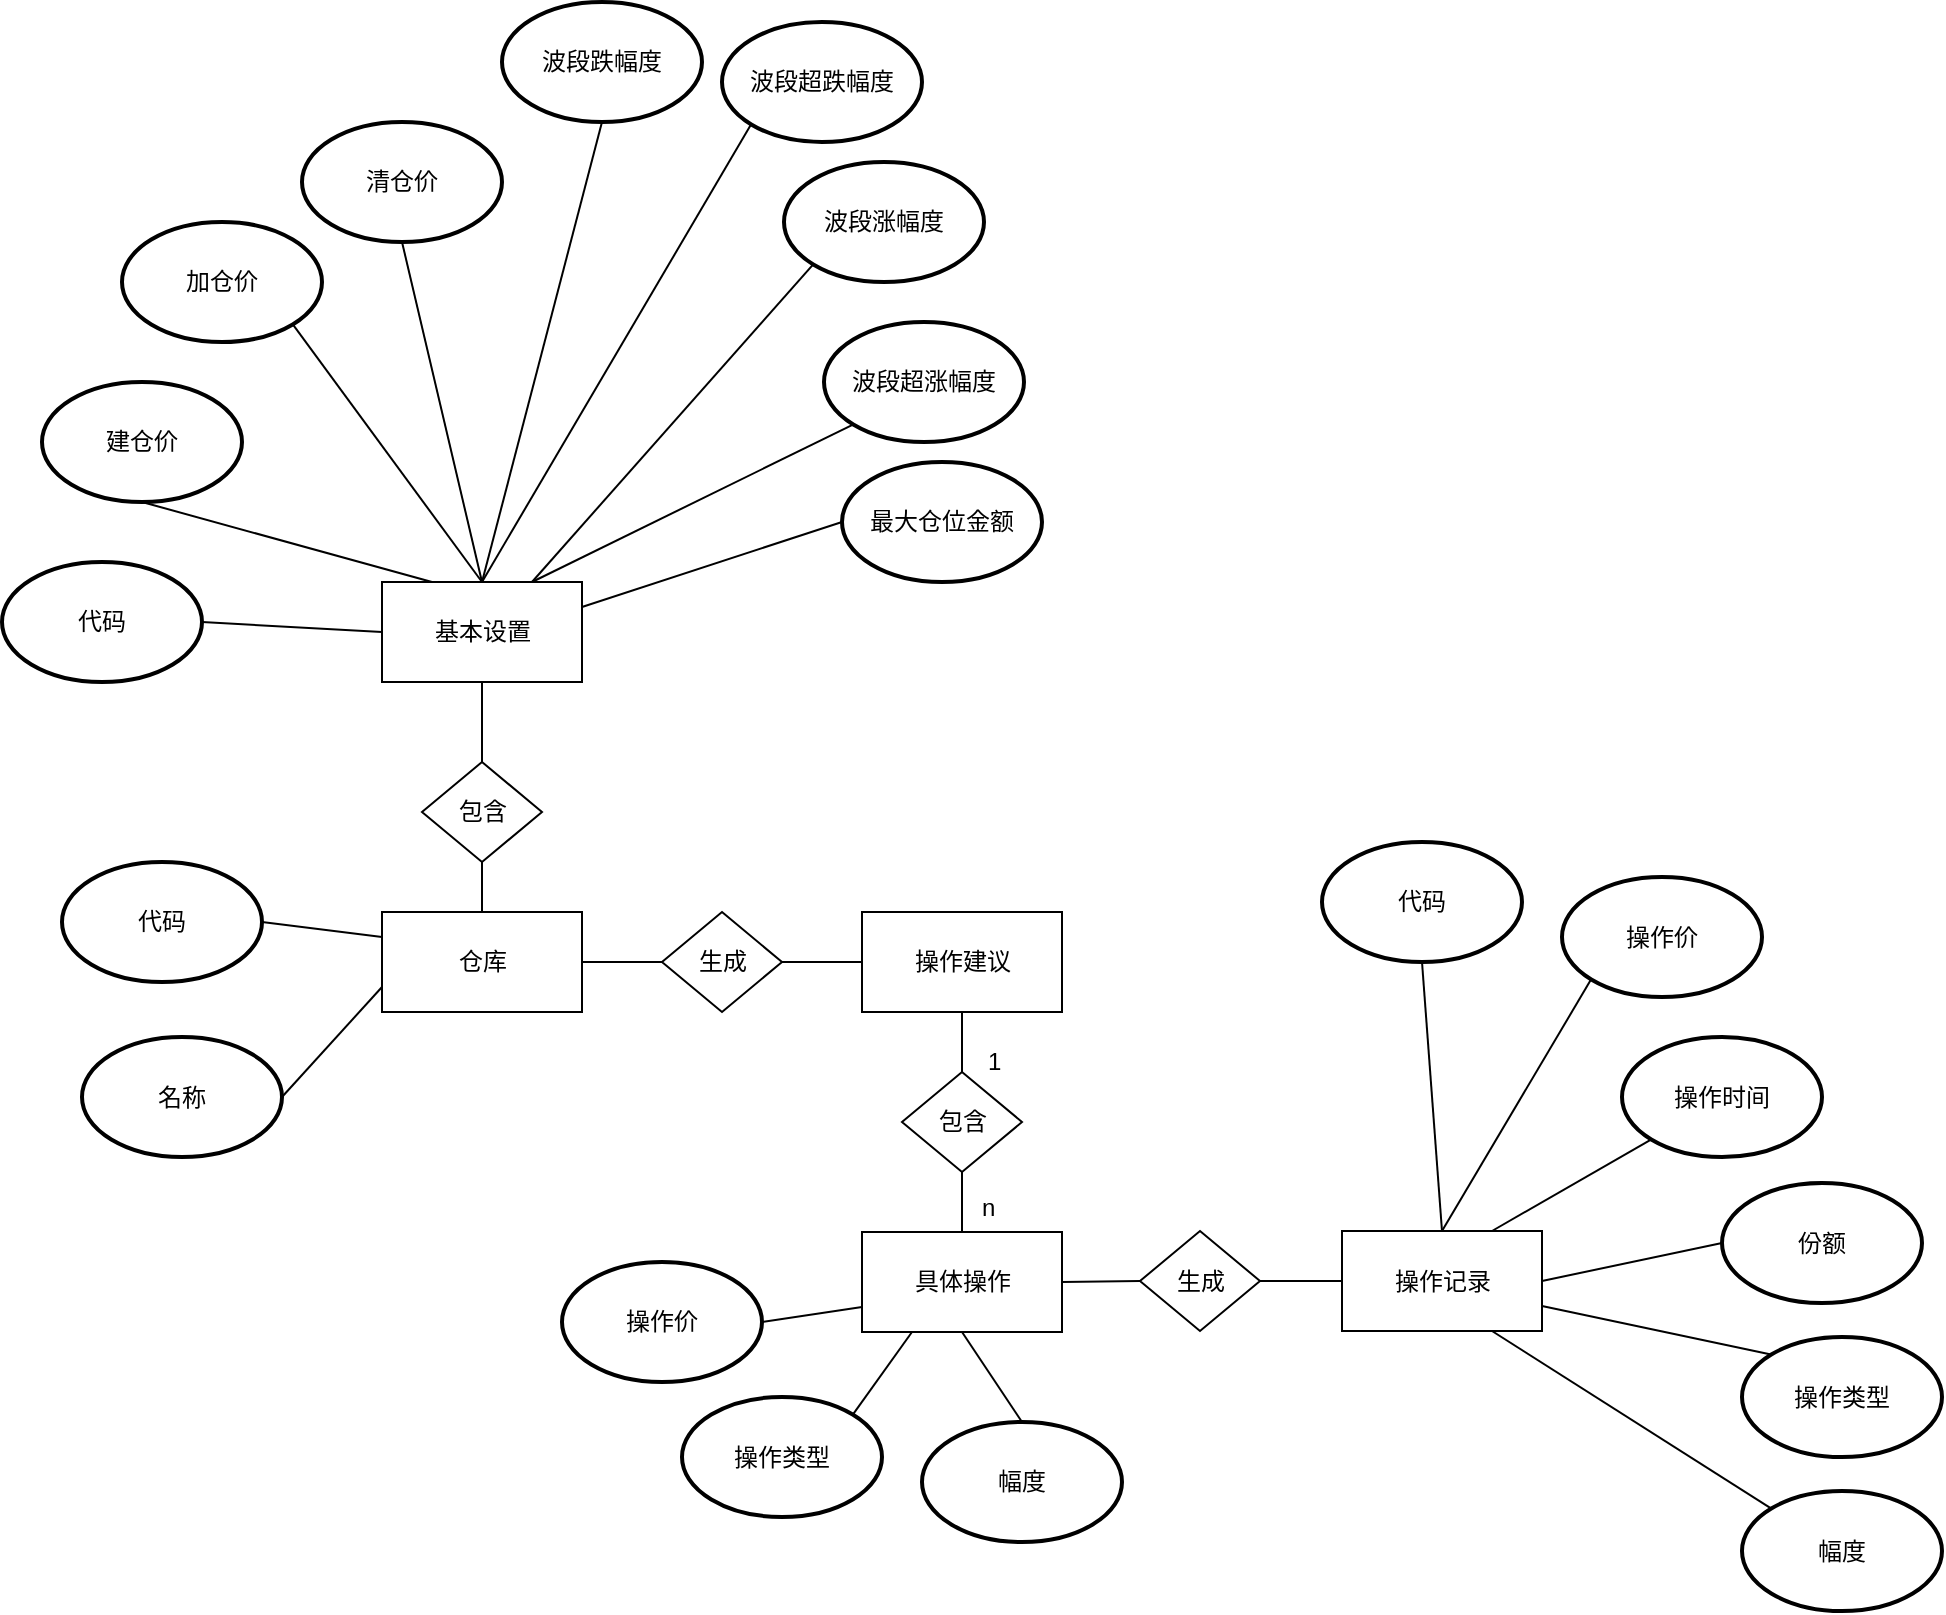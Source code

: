 <mxfile version="10.8.0" type="github"><diagram id="lmAoR9YWM4cNYZU-O-CM" name="第 1 页"><mxGraphModel dx="904" dy="567" grid="1" gridSize="10" guides="1" tooltips="1" connect="1" arrows="1" fold="1" page="1" pageScale="1" pageWidth="2339" pageHeight="3300" math="0" shadow="0"><root><mxCell id="0"/><mxCell id="1" parent="0"/><mxCell id="mvKF8AUkMoU7Q2nmNLjw-25" style="edgeStyle=none;rounded=0;orthogonalLoop=1;jettySize=auto;html=1;exitX=1;exitY=0.5;exitDx=0;exitDy=0;entryX=0;entryY=0.5;entryDx=0;entryDy=0;endArrow=none;endFill=0;" parent="1" source="mvKF8AUkMoU7Q2nmNLjw-8" target="mvKF8AUkMoU7Q2nmNLjw-24" edge="1"><mxGeometry relative="1" as="geometry"/></mxCell><mxCell id="mvKF8AUkMoU7Q2nmNLjw-8" value="仓库" style="html=1;dashed=0;whitespace=wrap;" parent="1" vertex="1"><mxGeometry x="400" y="485" width="100" height="50" as="geometry"/></mxCell><mxCell id="mvKF8AUkMoU7Q2nmNLjw-44" style="edgeStyle=none;rounded=0;orthogonalLoop=1;jettySize=auto;html=1;exitX=0.75;exitY=0;exitDx=0;exitDy=0;entryX=0.145;entryY=0.855;entryDx=0;entryDy=0;entryPerimeter=0;endArrow=none;endFill=0;" parent="1" source="mvKF8AUkMoU7Q2nmNLjw-11" target="mvKF8AUkMoU7Q2nmNLjw-43" edge="1"><mxGeometry relative="1" as="geometry"/></mxCell><mxCell id="mvKF8AUkMoU7Q2nmNLjw-48" style="edgeStyle=none;rounded=0;orthogonalLoop=1;jettySize=auto;html=1;exitX=1;exitY=0.5;exitDx=0;exitDy=0;entryX=0;entryY=0.5;entryDx=0;entryDy=0;entryPerimeter=0;endArrow=none;endFill=0;" parent="1" source="mvKF8AUkMoU7Q2nmNLjw-11" target="mvKF8AUkMoU7Q2nmNLjw-47" edge="1"><mxGeometry relative="1" as="geometry"/></mxCell><mxCell id="mvKF8AUkMoU7Q2nmNLjw-50" style="edgeStyle=none;rounded=0;orthogonalLoop=1;jettySize=auto;html=1;exitX=1;exitY=0.75;exitDx=0;exitDy=0;entryX=0.145;entryY=0.145;entryDx=0;entryDy=0;entryPerimeter=0;endArrow=none;endFill=0;" parent="1" source="mvKF8AUkMoU7Q2nmNLjw-11" target="mvKF8AUkMoU7Q2nmNLjw-49" edge="1"><mxGeometry relative="1" as="geometry"/></mxCell><mxCell id="hLsqjKdohj_QNadhPQLZ-13" style="edgeStyle=none;rounded=0;orthogonalLoop=1;jettySize=auto;html=1;exitX=0.75;exitY=1;exitDx=0;exitDy=0;entryX=0.145;entryY=0.145;entryDx=0;entryDy=0;entryPerimeter=0;endArrow=none;endFill=0;" edge="1" parent="1" source="mvKF8AUkMoU7Q2nmNLjw-11" target="hLsqjKdohj_QNadhPQLZ-12"><mxGeometry relative="1" as="geometry"/></mxCell><mxCell id="mvKF8AUkMoU7Q2nmNLjw-11" value="操作记录" style="html=1;dashed=0;whitespace=wrap;" parent="1" vertex="1"><mxGeometry x="880" y="644.5" width="100" height="50" as="geometry"/></mxCell><mxCell id="mvKF8AUkMoU7Q2nmNLjw-63" style="edgeStyle=none;rounded=0;orthogonalLoop=1;jettySize=auto;html=1;exitX=0.5;exitY=1;exitDx=0;exitDy=0;entryX=0.5;entryY=0;entryDx=0;entryDy=0;endArrow=none;endFill=0;" parent="1" source="mvKF8AUkMoU7Q2nmNLjw-12" target="mvKF8AUkMoU7Q2nmNLjw-62" edge="1"><mxGeometry relative="1" as="geometry"/></mxCell><mxCell id="mvKF8AUkMoU7Q2nmNLjw-12" value="操作建议&lt;br&gt;" style="html=1;dashed=0;whitespace=wrap;" parent="1" vertex="1"><mxGeometry x="640" y="485" width="100" height="50" as="geometry"/></mxCell><mxCell id="mvKF8AUkMoU7Q2nmNLjw-26" style="edgeStyle=none;rounded=0;orthogonalLoop=1;jettySize=auto;html=1;exitX=1;exitY=0.5;exitDx=0;exitDy=0;entryX=0;entryY=0.5;entryDx=0;entryDy=0;endArrow=none;endFill=0;" parent="1" source="mvKF8AUkMoU7Q2nmNLjw-24" target="mvKF8AUkMoU7Q2nmNLjw-12" edge="1"><mxGeometry relative="1" as="geometry"/></mxCell><mxCell id="mvKF8AUkMoU7Q2nmNLjw-24" value="生成" style="shape=rhombus;html=1;dashed=0;whitespace=wrap;perimeter=rhombusPerimeter;" parent="1" vertex="1"><mxGeometry x="540" y="485" width="60" height="50" as="geometry"/></mxCell><mxCell id="mvKF8AUkMoU7Q2nmNLjw-74" style="edgeStyle=none;rounded=0;orthogonalLoop=1;jettySize=auto;html=1;exitX=1;exitY=0.5;exitDx=0;exitDy=0;entryX=0;entryY=0.5;entryDx=0;entryDy=0;endArrow=none;endFill=0;" parent="1" source="mvKF8AUkMoU7Q2nmNLjw-32" target="mvKF8AUkMoU7Q2nmNLjw-11" edge="1"><mxGeometry relative="1" as="geometry"/></mxCell><mxCell id="mvKF8AUkMoU7Q2nmNLjw-32" value="生成" style="shape=rhombus;html=1;dashed=0;whitespace=wrap;perimeter=rhombusPerimeter;" parent="1" vertex="1"><mxGeometry x="779" y="644.5" width="60" height="50" as="geometry"/></mxCell><mxCell id="mvKF8AUkMoU7Q2nmNLjw-42" style="edgeStyle=none;rounded=0;orthogonalLoop=1;jettySize=auto;html=1;exitX=1;exitY=0.5;exitDx=0;exitDy=0;exitPerimeter=0;entryX=0;entryY=0.25;entryDx=0;entryDy=0;endArrow=none;endFill=0;" parent="1" source="mvKF8AUkMoU7Q2nmNLjw-37" target="mvKF8AUkMoU7Q2nmNLjw-8" edge="1"><mxGeometry relative="1" as="geometry"/></mxCell><mxCell id="mvKF8AUkMoU7Q2nmNLjw-37" value="代码" style="strokeWidth=2;html=1;shape=mxgraph.flowchart.start_1;whiteSpace=wrap;" parent="1" vertex="1"><mxGeometry x="240" y="460" width="100" height="60" as="geometry"/></mxCell><mxCell id="mvKF8AUkMoU7Q2nmNLjw-41" style="edgeStyle=none;rounded=0;orthogonalLoop=1;jettySize=auto;html=1;exitX=1;exitY=0.5;exitDx=0;exitDy=0;exitPerimeter=0;entryX=0;entryY=0.75;entryDx=0;entryDy=0;endArrow=none;endFill=0;" parent="1" source="mvKF8AUkMoU7Q2nmNLjw-38" target="mvKF8AUkMoU7Q2nmNLjw-8" edge="1"><mxGeometry relative="1" as="geometry"/></mxCell><mxCell id="mvKF8AUkMoU7Q2nmNLjw-38" value="名称" style="strokeWidth=2;html=1;shape=mxgraph.flowchart.start_1;whiteSpace=wrap;" parent="1" vertex="1"><mxGeometry x="250" y="547.5" width="100" height="60" as="geometry"/></mxCell><mxCell id="mvKF8AUkMoU7Q2nmNLjw-43" value="操作时间" style="strokeWidth=2;html=1;shape=mxgraph.flowchart.start_1;whiteSpace=wrap;" parent="1" vertex="1"><mxGeometry x="1020" y="547.5" width="100" height="60" as="geometry"/></mxCell><mxCell id="mvKF8AUkMoU7Q2nmNLjw-46" style="edgeStyle=none;rounded=0;orthogonalLoop=1;jettySize=auto;html=1;exitX=0.145;exitY=0.855;exitDx=0;exitDy=0;exitPerimeter=0;entryX=0.5;entryY=0;entryDx=0;entryDy=0;endArrow=none;endFill=0;" parent="1" source="mvKF8AUkMoU7Q2nmNLjw-45" target="mvKF8AUkMoU7Q2nmNLjw-11" edge="1"><mxGeometry relative="1" as="geometry"/></mxCell><mxCell id="mvKF8AUkMoU7Q2nmNLjw-45" value="操作价" style="strokeWidth=2;html=1;shape=mxgraph.flowchart.start_1;whiteSpace=wrap;" parent="1" vertex="1"><mxGeometry x="990" y="467.5" width="100" height="60" as="geometry"/></mxCell><mxCell id="mvKF8AUkMoU7Q2nmNLjw-47" value="份额" style="strokeWidth=2;html=1;shape=mxgraph.flowchart.start_1;whiteSpace=wrap;" parent="1" vertex="1"><mxGeometry x="1070" y="620.5" width="100" height="60" as="geometry"/></mxCell><mxCell id="mvKF8AUkMoU7Q2nmNLjw-49" value="操作类型" style="strokeWidth=2;html=1;shape=mxgraph.flowchart.start_1;whiteSpace=wrap;" parent="1" vertex="1"><mxGeometry x="1080" y="697.5" width="100" height="60" as="geometry"/></mxCell><mxCell id="mvKF8AUkMoU7Q2nmNLjw-54" style="edgeStyle=none;rounded=0;orthogonalLoop=1;jettySize=auto;html=1;exitX=0.5;exitY=1;exitDx=0;exitDy=0;exitPerimeter=0;entryX=0.5;entryY=0;entryDx=0;entryDy=0;endArrow=none;endFill=0;" parent="1" source="mvKF8AUkMoU7Q2nmNLjw-51" target="mvKF8AUkMoU7Q2nmNLjw-11" edge="1"><mxGeometry relative="1" as="geometry"/></mxCell><mxCell id="mvKF8AUkMoU7Q2nmNLjw-51" value="代码" style="strokeWidth=2;html=1;shape=mxgraph.flowchart.start_1;whiteSpace=wrap;" parent="1" vertex="1"><mxGeometry x="870" y="450" width="100" height="60" as="geometry"/></mxCell><mxCell id="mvKF8AUkMoU7Q2nmNLjw-73" style="edgeStyle=none;rounded=0;orthogonalLoop=1;jettySize=auto;html=1;exitX=1;exitY=0.5;exitDx=0;exitDy=0;entryX=0;entryY=0.5;entryDx=0;entryDy=0;endArrow=none;endFill=0;" parent="1" source="mvKF8AUkMoU7Q2nmNLjw-61" target="mvKF8AUkMoU7Q2nmNLjw-32" edge="1"><mxGeometry relative="1" as="geometry"/></mxCell><mxCell id="hLsqjKdohj_QNadhPQLZ-11" style="edgeStyle=none;rounded=0;orthogonalLoop=1;jettySize=auto;html=1;exitX=0.5;exitY=1;exitDx=0;exitDy=0;entryX=0.5;entryY=0;entryDx=0;entryDy=0;entryPerimeter=0;endArrow=none;endFill=0;" edge="1" parent="1" source="mvKF8AUkMoU7Q2nmNLjw-61" target="hLsqjKdohj_QNadhPQLZ-10"><mxGeometry relative="1" as="geometry"/></mxCell><mxCell id="mvKF8AUkMoU7Q2nmNLjw-61" value="具体操作" style="html=1;dashed=0;whitespace=wrap;" parent="1" vertex="1"><mxGeometry x="640" y="645" width="100" height="50" as="geometry"/></mxCell><mxCell id="mvKF8AUkMoU7Q2nmNLjw-65" style="edgeStyle=none;rounded=0;orthogonalLoop=1;jettySize=auto;html=1;exitX=0.5;exitY=1;exitDx=0;exitDy=0;entryX=0.5;entryY=0;entryDx=0;entryDy=0;endArrow=none;endFill=0;" parent="1" source="mvKF8AUkMoU7Q2nmNLjw-62" target="mvKF8AUkMoU7Q2nmNLjw-61" edge="1"><mxGeometry relative="1" as="geometry"/></mxCell><mxCell id="mvKF8AUkMoU7Q2nmNLjw-62" value="包含" style="shape=rhombus;html=1;dashed=0;whitespace=wrap;perimeter=rhombusPerimeter;" parent="1" vertex="1"><mxGeometry x="660" y="565" width="60" height="50" as="geometry"/></mxCell><mxCell id="mvKF8AUkMoU7Q2nmNLjw-69" value="1" style="text;html=1;resizable=0;points=[];autosize=1;align=left;verticalAlign=top;spacingTop=-4;" parent="1" vertex="1"><mxGeometry x="701" y="550" width="20" height="20" as="geometry"/></mxCell><mxCell id="mvKF8AUkMoU7Q2nmNLjw-71" value="n" style="text;html=1;resizable=0;points=[];autosize=1;align=left;verticalAlign=top;spacingTop=-4;" parent="1" vertex="1"><mxGeometry x="698" y="623" width="20" height="20" as="geometry"/></mxCell><mxCell id="mvKF8AUkMoU7Q2nmNLjw-95" style="edgeStyle=none;rounded=0;orthogonalLoop=1;jettySize=auto;html=1;exitX=0.75;exitY=0;exitDx=0;exitDy=0;entryX=0.145;entryY=0.855;entryDx=0;entryDy=0;entryPerimeter=0;endArrow=none;endFill=0;" parent="1" source="mvKF8AUkMoU7Q2nmNLjw-78" target="mvKF8AUkMoU7Q2nmNLjw-94" edge="1"><mxGeometry relative="1" as="geometry"/></mxCell><mxCell id="mvKF8AUkMoU7Q2nmNLjw-97" style="edgeStyle=none;rounded=0;orthogonalLoop=1;jettySize=auto;html=1;exitX=0.75;exitY=0;exitDx=0;exitDy=0;entryX=0.145;entryY=0.855;entryDx=0;entryDy=0;entryPerimeter=0;endArrow=none;endFill=0;" parent="1" source="mvKF8AUkMoU7Q2nmNLjw-78" target="mvKF8AUkMoU7Q2nmNLjw-96" edge="1"><mxGeometry relative="1" as="geometry"/></mxCell><mxCell id="hLsqjKdohj_QNadhPQLZ-2" style="edgeStyle=none;rounded=0;orthogonalLoop=1;jettySize=auto;html=1;exitX=1;exitY=0.25;exitDx=0;exitDy=0;entryX=0;entryY=0.5;entryDx=0;entryDy=0;entryPerimeter=0;endArrow=none;endFill=0;" edge="1" parent="1" source="mvKF8AUkMoU7Q2nmNLjw-78" target="hLsqjKdohj_QNadhPQLZ-1"><mxGeometry relative="1" as="geometry"/></mxCell><mxCell id="mvKF8AUkMoU7Q2nmNLjw-78" value="基本设置" style="html=1;dashed=0;whitespace=wrap;" parent="1" vertex="1"><mxGeometry x="400" y="320" width="100" height="50" as="geometry"/></mxCell><mxCell id="mvKF8AUkMoU7Q2nmNLjw-80" style="edgeStyle=none;rounded=0;orthogonalLoop=1;jettySize=auto;html=1;exitX=0.5;exitY=0;exitDx=0;exitDy=0;entryX=0.5;entryY=1;entryDx=0;entryDy=0;endArrow=none;endFill=0;" parent="1" source="mvKF8AUkMoU7Q2nmNLjw-79" target="mvKF8AUkMoU7Q2nmNLjw-78" edge="1"><mxGeometry relative="1" as="geometry"/></mxCell><mxCell id="mvKF8AUkMoU7Q2nmNLjw-81" style="edgeStyle=none;rounded=0;orthogonalLoop=1;jettySize=auto;html=1;exitX=0.5;exitY=1;exitDx=0;exitDy=0;entryX=0.5;entryY=0;entryDx=0;entryDy=0;endArrow=none;endFill=0;" parent="1" source="mvKF8AUkMoU7Q2nmNLjw-79" target="mvKF8AUkMoU7Q2nmNLjw-8" edge="1"><mxGeometry relative="1" as="geometry"/></mxCell><mxCell id="mvKF8AUkMoU7Q2nmNLjw-79" value="包含" style="shape=rhombus;html=1;dashed=0;whitespace=wrap;perimeter=rhombusPerimeter;" parent="1" vertex="1"><mxGeometry x="420" y="410" width="60" height="50" as="geometry"/></mxCell><mxCell id="mvKF8AUkMoU7Q2nmNLjw-83" style="edgeStyle=none;rounded=0;orthogonalLoop=1;jettySize=auto;html=1;exitX=1;exitY=0.5;exitDx=0;exitDy=0;exitPerimeter=0;entryX=0;entryY=0.5;entryDx=0;entryDy=0;endArrow=none;endFill=0;" parent="1" source="mvKF8AUkMoU7Q2nmNLjw-82" target="mvKF8AUkMoU7Q2nmNLjw-78" edge="1"><mxGeometry relative="1" as="geometry"/></mxCell><mxCell id="mvKF8AUkMoU7Q2nmNLjw-82" value="代码" style="strokeWidth=2;html=1;shape=mxgraph.flowchart.start_1;whiteSpace=wrap;" parent="1" vertex="1"><mxGeometry x="210" y="310" width="100" height="60" as="geometry"/></mxCell><mxCell id="mvKF8AUkMoU7Q2nmNLjw-85" style="edgeStyle=none;rounded=0;orthogonalLoop=1;jettySize=auto;html=1;exitX=0.5;exitY=1;exitDx=0;exitDy=0;exitPerimeter=0;entryX=0.25;entryY=0;entryDx=0;entryDy=0;endArrow=none;endFill=0;" parent="1" source="mvKF8AUkMoU7Q2nmNLjw-84" target="mvKF8AUkMoU7Q2nmNLjw-78" edge="1"><mxGeometry relative="1" as="geometry"/></mxCell><mxCell id="mvKF8AUkMoU7Q2nmNLjw-84" value="建仓价" style="strokeWidth=2;html=1;shape=mxgraph.flowchart.start_1;whiteSpace=wrap;" parent="1" vertex="1"><mxGeometry x="230" y="220" width="100" height="60" as="geometry"/></mxCell><mxCell id="mvKF8AUkMoU7Q2nmNLjw-87" style="edgeStyle=none;rounded=0;orthogonalLoop=1;jettySize=auto;html=1;exitX=0.855;exitY=0.855;exitDx=0;exitDy=0;exitPerimeter=0;entryX=0.5;entryY=0;entryDx=0;entryDy=0;endArrow=none;endFill=0;" parent="1" source="mvKF8AUkMoU7Q2nmNLjw-86" target="mvKF8AUkMoU7Q2nmNLjw-78" edge="1"><mxGeometry relative="1" as="geometry"/></mxCell><mxCell id="mvKF8AUkMoU7Q2nmNLjw-86" value="加仓价" style="strokeWidth=2;html=1;shape=mxgraph.flowchart.start_1;whiteSpace=wrap;" parent="1" vertex="1"><mxGeometry x="270" y="140" width="100" height="60" as="geometry"/></mxCell><mxCell id="mvKF8AUkMoU7Q2nmNLjw-89" style="edgeStyle=none;rounded=0;orthogonalLoop=1;jettySize=auto;html=1;exitX=0.5;exitY=1;exitDx=0;exitDy=0;exitPerimeter=0;entryX=0.5;entryY=0;entryDx=0;entryDy=0;endArrow=none;endFill=0;" parent="1" source="mvKF8AUkMoU7Q2nmNLjw-88" target="mvKF8AUkMoU7Q2nmNLjw-78" edge="1"><mxGeometry relative="1" as="geometry"/></mxCell><mxCell id="mvKF8AUkMoU7Q2nmNLjw-88" value="清仓价" style="strokeWidth=2;html=1;shape=mxgraph.flowchart.start_1;whiteSpace=wrap;" parent="1" vertex="1"><mxGeometry x="360" y="90" width="100" height="60" as="geometry"/></mxCell><mxCell id="mvKF8AUkMoU7Q2nmNLjw-91" style="edgeStyle=none;rounded=0;orthogonalLoop=1;jettySize=auto;html=1;exitX=0.5;exitY=1;exitDx=0;exitDy=0;exitPerimeter=0;entryX=0.5;entryY=0;entryDx=0;entryDy=0;endArrow=none;endFill=0;" parent="1" source="mvKF8AUkMoU7Q2nmNLjw-90" target="mvKF8AUkMoU7Q2nmNLjw-78" edge="1"><mxGeometry relative="1" as="geometry"/></mxCell><mxCell id="mvKF8AUkMoU7Q2nmNLjw-90" value="波段跌幅度" style="strokeWidth=2;html=1;shape=mxgraph.flowchart.start_1;whiteSpace=wrap;" parent="1" vertex="1"><mxGeometry x="460" y="30" width="100" height="60" as="geometry"/></mxCell><mxCell id="mvKF8AUkMoU7Q2nmNLjw-93" style="edgeStyle=none;rounded=0;orthogonalLoop=1;jettySize=auto;html=1;exitX=0.145;exitY=0.855;exitDx=0;exitDy=0;exitPerimeter=0;entryX=0.5;entryY=0;entryDx=0;entryDy=0;endArrow=none;endFill=0;" parent="1" source="mvKF8AUkMoU7Q2nmNLjw-92" target="mvKF8AUkMoU7Q2nmNLjw-78" edge="1"><mxGeometry relative="1" as="geometry"/></mxCell><mxCell id="mvKF8AUkMoU7Q2nmNLjw-92" value="波段超跌幅度" style="strokeWidth=2;html=1;shape=mxgraph.flowchart.start_1;whiteSpace=wrap;" parent="1" vertex="1"><mxGeometry x="570" y="40" width="100" height="60" as="geometry"/></mxCell><mxCell id="mvKF8AUkMoU7Q2nmNLjw-94" value="波段涨幅度" style="strokeWidth=2;html=1;shape=mxgraph.flowchart.start_1;whiteSpace=wrap;" parent="1" vertex="1"><mxGeometry x="601" y="110" width="100" height="60" as="geometry"/></mxCell><mxCell id="mvKF8AUkMoU7Q2nmNLjw-96" value="波段超涨幅度" style="strokeWidth=2;html=1;shape=mxgraph.flowchart.start_1;whiteSpace=wrap;" parent="1" vertex="1"><mxGeometry x="621" y="190" width="100" height="60" as="geometry"/></mxCell><mxCell id="hLsqjKdohj_QNadhPQLZ-1" value="最大仓位金额" style="strokeWidth=2;html=1;shape=mxgraph.flowchart.start_1;whiteSpace=wrap;" vertex="1" parent="1"><mxGeometry x="630" y="260" width="100" height="60" as="geometry"/></mxCell><mxCell id="hLsqjKdohj_QNadhPQLZ-8" style="edgeStyle=none;rounded=0;orthogonalLoop=1;jettySize=auto;html=1;exitX=1;exitY=0.5;exitDx=0;exitDy=0;exitPerimeter=0;entryX=0;entryY=0.75;entryDx=0;entryDy=0;endArrow=none;endFill=0;" edge="1" parent="1" source="hLsqjKdohj_QNadhPQLZ-3" target="mvKF8AUkMoU7Q2nmNLjw-61"><mxGeometry relative="1" as="geometry"/></mxCell><mxCell id="hLsqjKdohj_QNadhPQLZ-3" value="操作价" style="strokeWidth=2;html=1;shape=mxgraph.flowchart.start_1;whiteSpace=wrap;" vertex="1" parent="1"><mxGeometry x="490" y="660" width="100" height="60" as="geometry"/></mxCell><mxCell id="hLsqjKdohj_QNadhPQLZ-9" style="edgeStyle=none;rounded=0;orthogonalLoop=1;jettySize=auto;html=1;exitX=0.855;exitY=0.145;exitDx=0;exitDy=0;exitPerimeter=0;entryX=0.25;entryY=1;entryDx=0;entryDy=0;endArrow=none;endFill=0;" edge="1" parent="1" source="hLsqjKdohj_QNadhPQLZ-5" target="mvKF8AUkMoU7Q2nmNLjw-61"><mxGeometry relative="1" as="geometry"/></mxCell><mxCell id="hLsqjKdohj_QNadhPQLZ-5" value="操作类型" style="strokeWidth=2;html=1;shape=mxgraph.flowchart.start_1;whiteSpace=wrap;" vertex="1" parent="1"><mxGeometry x="550" y="727.5" width="100" height="60" as="geometry"/></mxCell><mxCell id="hLsqjKdohj_QNadhPQLZ-10" value="幅度" style="strokeWidth=2;html=1;shape=mxgraph.flowchart.start_1;whiteSpace=wrap;" vertex="1" parent="1"><mxGeometry x="670" y="740" width="100" height="60" as="geometry"/></mxCell><mxCell id="hLsqjKdohj_QNadhPQLZ-12" value="幅度" style="strokeWidth=2;html=1;shape=mxgraph.flowchart.start_1;whiteSpace=wrap;" vertex="1" parent="1"><mxGeometry x="1080" y="774.5" width="100" height="60" as="geometry"/></mxCell></root></mxGraphModel></diagram></mxfile>
